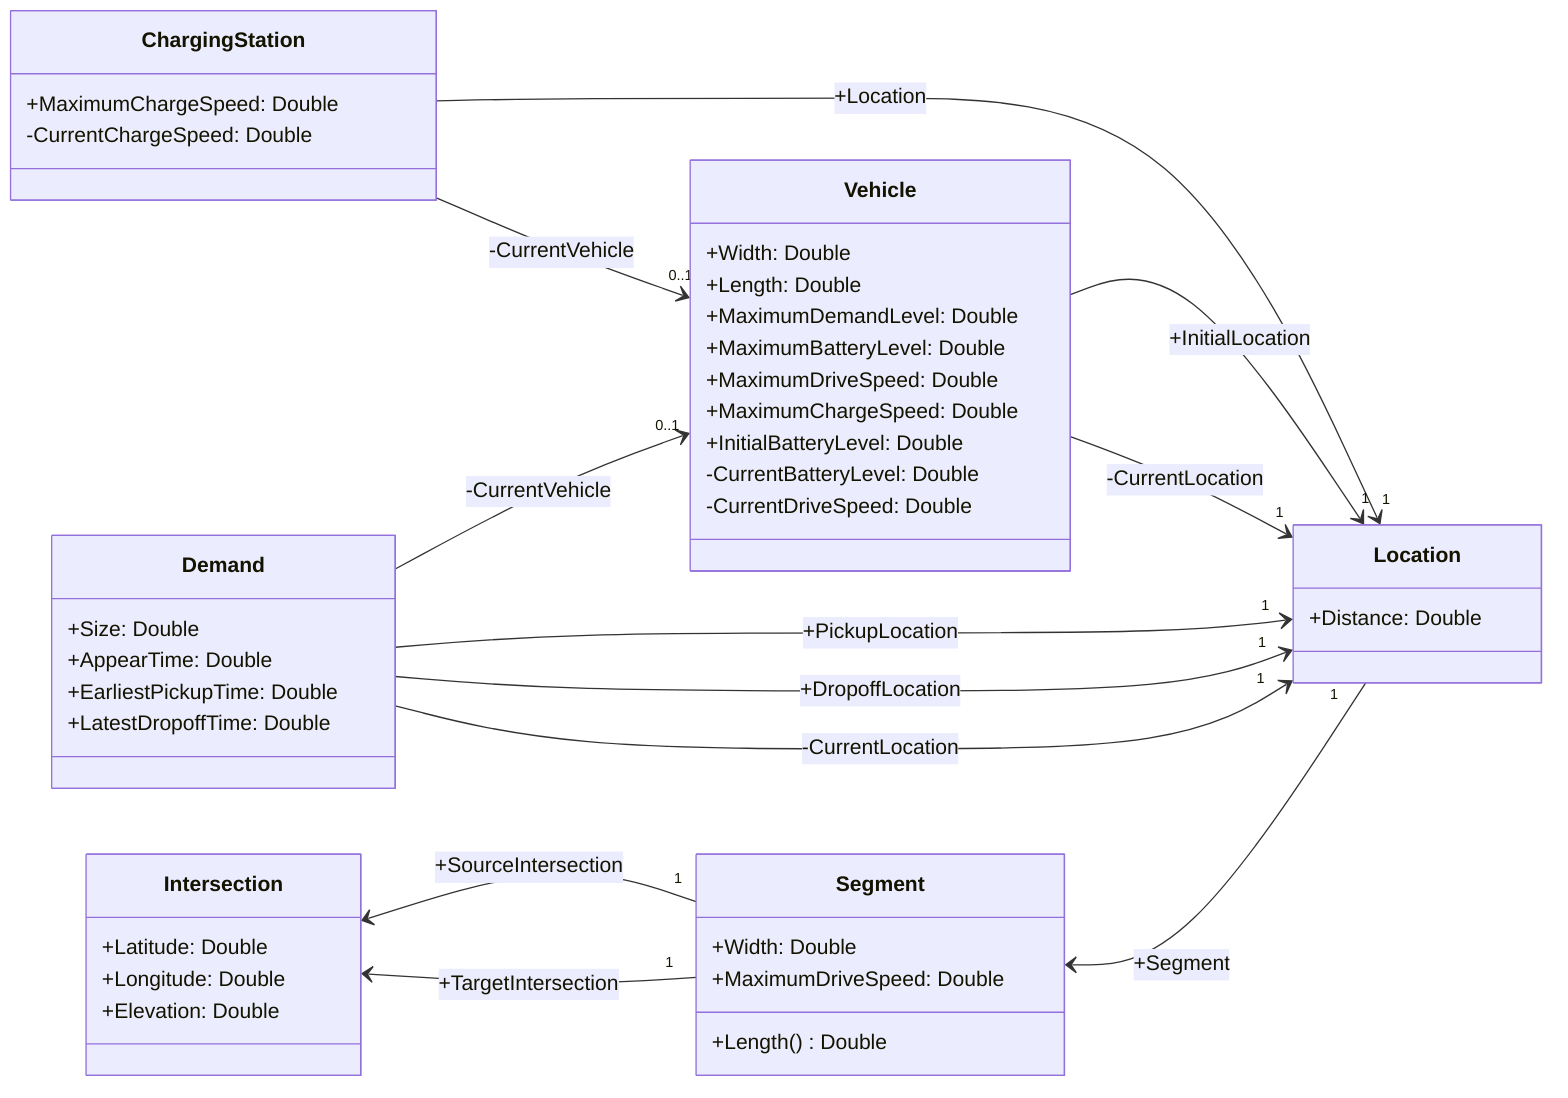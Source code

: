 classDiagram
    direction LR

    class Intersection {
        +Latitude: Double
        +Longitude: Double
        +Elevation: Double
    }
    class Segment {
        +Width: Double
        +MaximumDriveSpeed: Double
        +Length() Double
    }
    class Location {
        +Distance: Double
    }
    class ChargingStation {
        +MaximumChargeSpeed: Double
        -CurrentChargeSpeed: Double
    }
    class Vehicle {
        +Width: Double
        +Length: Double
        +MaximumDemandLevel: Double
        +MaximumBatteryLevel: Double
        +MaximumDriveSpeed: Double
        +MaximumChargeSpeed: Double
        +InitialBatteryLevel: Double
        -CurrentBatteryLevel: Double
        -CurrentDriveSpeed: Double
    }
    class Demand {
        +Size: Double
        +AppearTime: Double
        +EarliestPickupTime: Double
        +LatestDropoffTime: Double
    }
    
    ChargingStation --> "1" Location:+Location
    ChargingStation --> "0..1" Vehicle:-CurrentVehicle
    Vehicle --> "1" Location:+InitialLocation
    Vehicle --> "1" Location:-CurrentLocation
    Demand --> "1" Location:+PickupLocation
    Demand --> "1" Location:+DropoffLocation
    Demand --> "1" Location:-CurrentLocation
    Demand --> "0..1" Vehicle:-CurrentVehicle
    Segment <-- "1" Location:+Segment
    Intersection <-- "1" Segment:+SourceIntersection
    Intersection <-- "1" Segment:+TargetIntersection